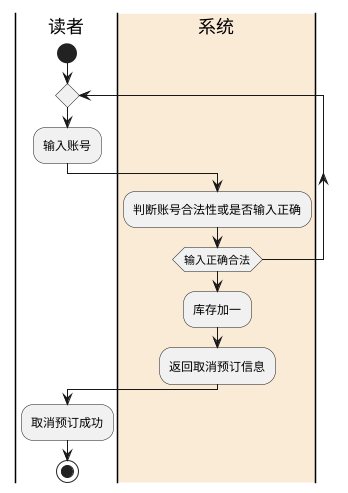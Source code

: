 @startuml
|读者|
start
repeat
	:输入账号;
	|#AntiqueWhite|系统|
	:判断账号合法性或是否输入正确;
repeat while (输入正确合法)
:库存加一;
:返回取消预订信息;
|读者|
:取消预订成功;

stop
@enduml